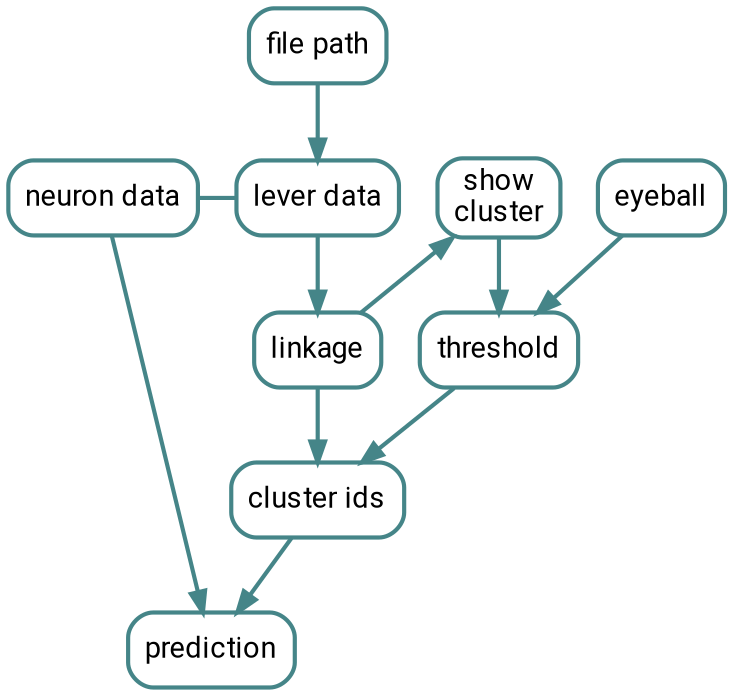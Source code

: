 digraph {
    node[shape="box" style="rounded" color="#458588" penwidth=2.0 fontname="Roboto"]
    edge[color="#458588" penwidth=2.0]
    file_path[label="file path"]
    lever_data[label="lever data"]
    neuron_data[label="neuron data"]
    show_cluster[label="show\ncluster"]
    cluster_ids[label="cluster ids"]
    file_path -> lever_data
    neuron_data -> lever_data [dir="none"]
    {rank=same; lever_data; neuron_data}
    lever_data -> linkage
    linkage -> cluster_ids
    show_cluster -> linkage [dir="back"]
    show_cluster -> threshold
    eyeball -> threshold
    threshold -> cluster_ids
    cluster_ids -> prediction
    neuron_data -> prediction
}
